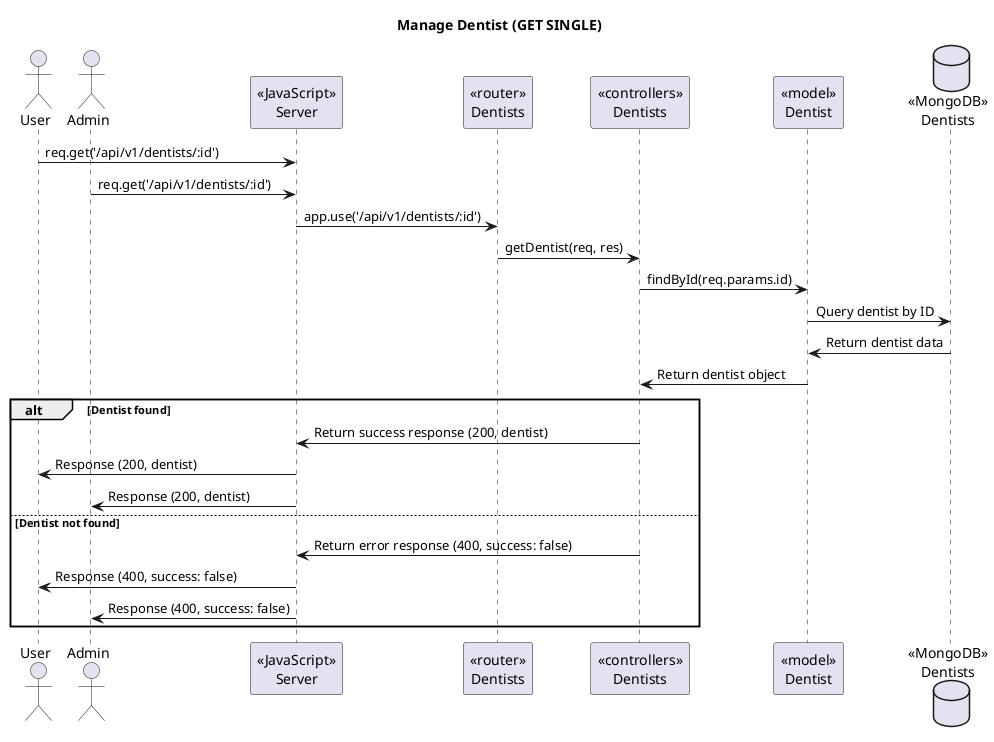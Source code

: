 @startuml Get Dentist
title Manage Dentist (GET SINGLE)

actor User
actor Admin
participant "<<JavaScript>>\nServer" as Server
participant "<<router>>\nDentists" as RouterDentists
participant "<<controllers>>\nDentists" as ControllerDentists
participant "<<model>>\nDentist" as DentistModel
database "<<MongoDB>>\nDentists" as DB_Dentists

User -> Server : req.get('/api/v1/dentists/:id')
Admin -> Server : req.get('/api/v1/dentists/:id')
Server -> RouterDentists : app.use('/api/v1/dentists/:id')
RouterDentists -> ControllerDentists : getDentist(req, res)

ControllerDentists -> DentistModel : findById(req.params.id)
DentistModel -> DB_Dentists : Query dentist by ID
DB_Dentists -> DentistModel : Return dentist data
DentistModel -> ControllerDentists : Return dentist object

alt Dentist found
    ControllerDentists -> Server : Return success response (200, dentist)
    Server -> User : Response (200, dentist)
    Server -> Admin : Response (200, dentist)
else Dentist not found
    ControllerDentists -> Server : Return error response (400, success: false)
    Server -> User : Response (400, success: false)
    Server -> Admin : Response (400, success: false)
end

@enduml
